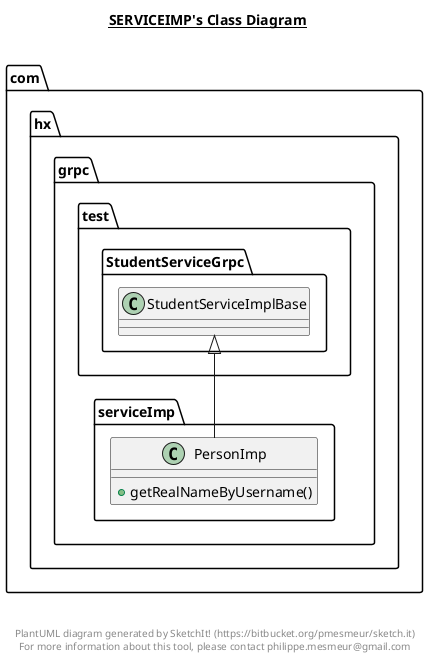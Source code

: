 @startuml

title __SERVICEIMP's Class Diagram__\n

  namespace com.hx.grpc.serviceImp {
    class com.hx.grpc.serviceImp.PersonImp {
        + getRealNameByUsername()
    }
  }
  

  com.hx.grpc.serviceImp.PersonImp -up-|> com.hx.grpc.test.StudentServiceGrpc.StudentServiceImplBase


right footer


PlantUML diagram generated by SketchIt! (https://bitbucket.org/pmesmeur/sketch.it)
For more information about this tool, please contact philippe.mesmeur@gmail.com
endfooter

@enduml
